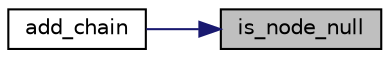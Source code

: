 digraph "is_node_null"
{
 // LATEX_PDF_SIZE
  edge [fontname="Helvetica",fontsize="10",labelfontname="Helvetica",labelfontsize="10"];
  node [fontname="Helvetica",fontsize="10",shape=record];
  rankdir="RL";
  Node1 [label="is_node_null",height=0.2,width=0.4,color="black", fillcolor="grey75", style="filled", fontcolor="black",tooltip="Checks if the given node is NULL."];
  Node1 -> Node2 [dir="back",color="midnightblue",fontsize="10",style="solid",fontname="Helvetica"];
  Node2 [label="add_chain",height=0.2,width=0.4,color="black", fillcolor="white", style="filled",URL="$d0/d94/lcrs_8c.html#a0041efe2d4fcf5a13ad625876bfa9633",tooltip="Adds a chain of nodes to the given parent node. This function will add the first non-NULL node as the..."];
}
